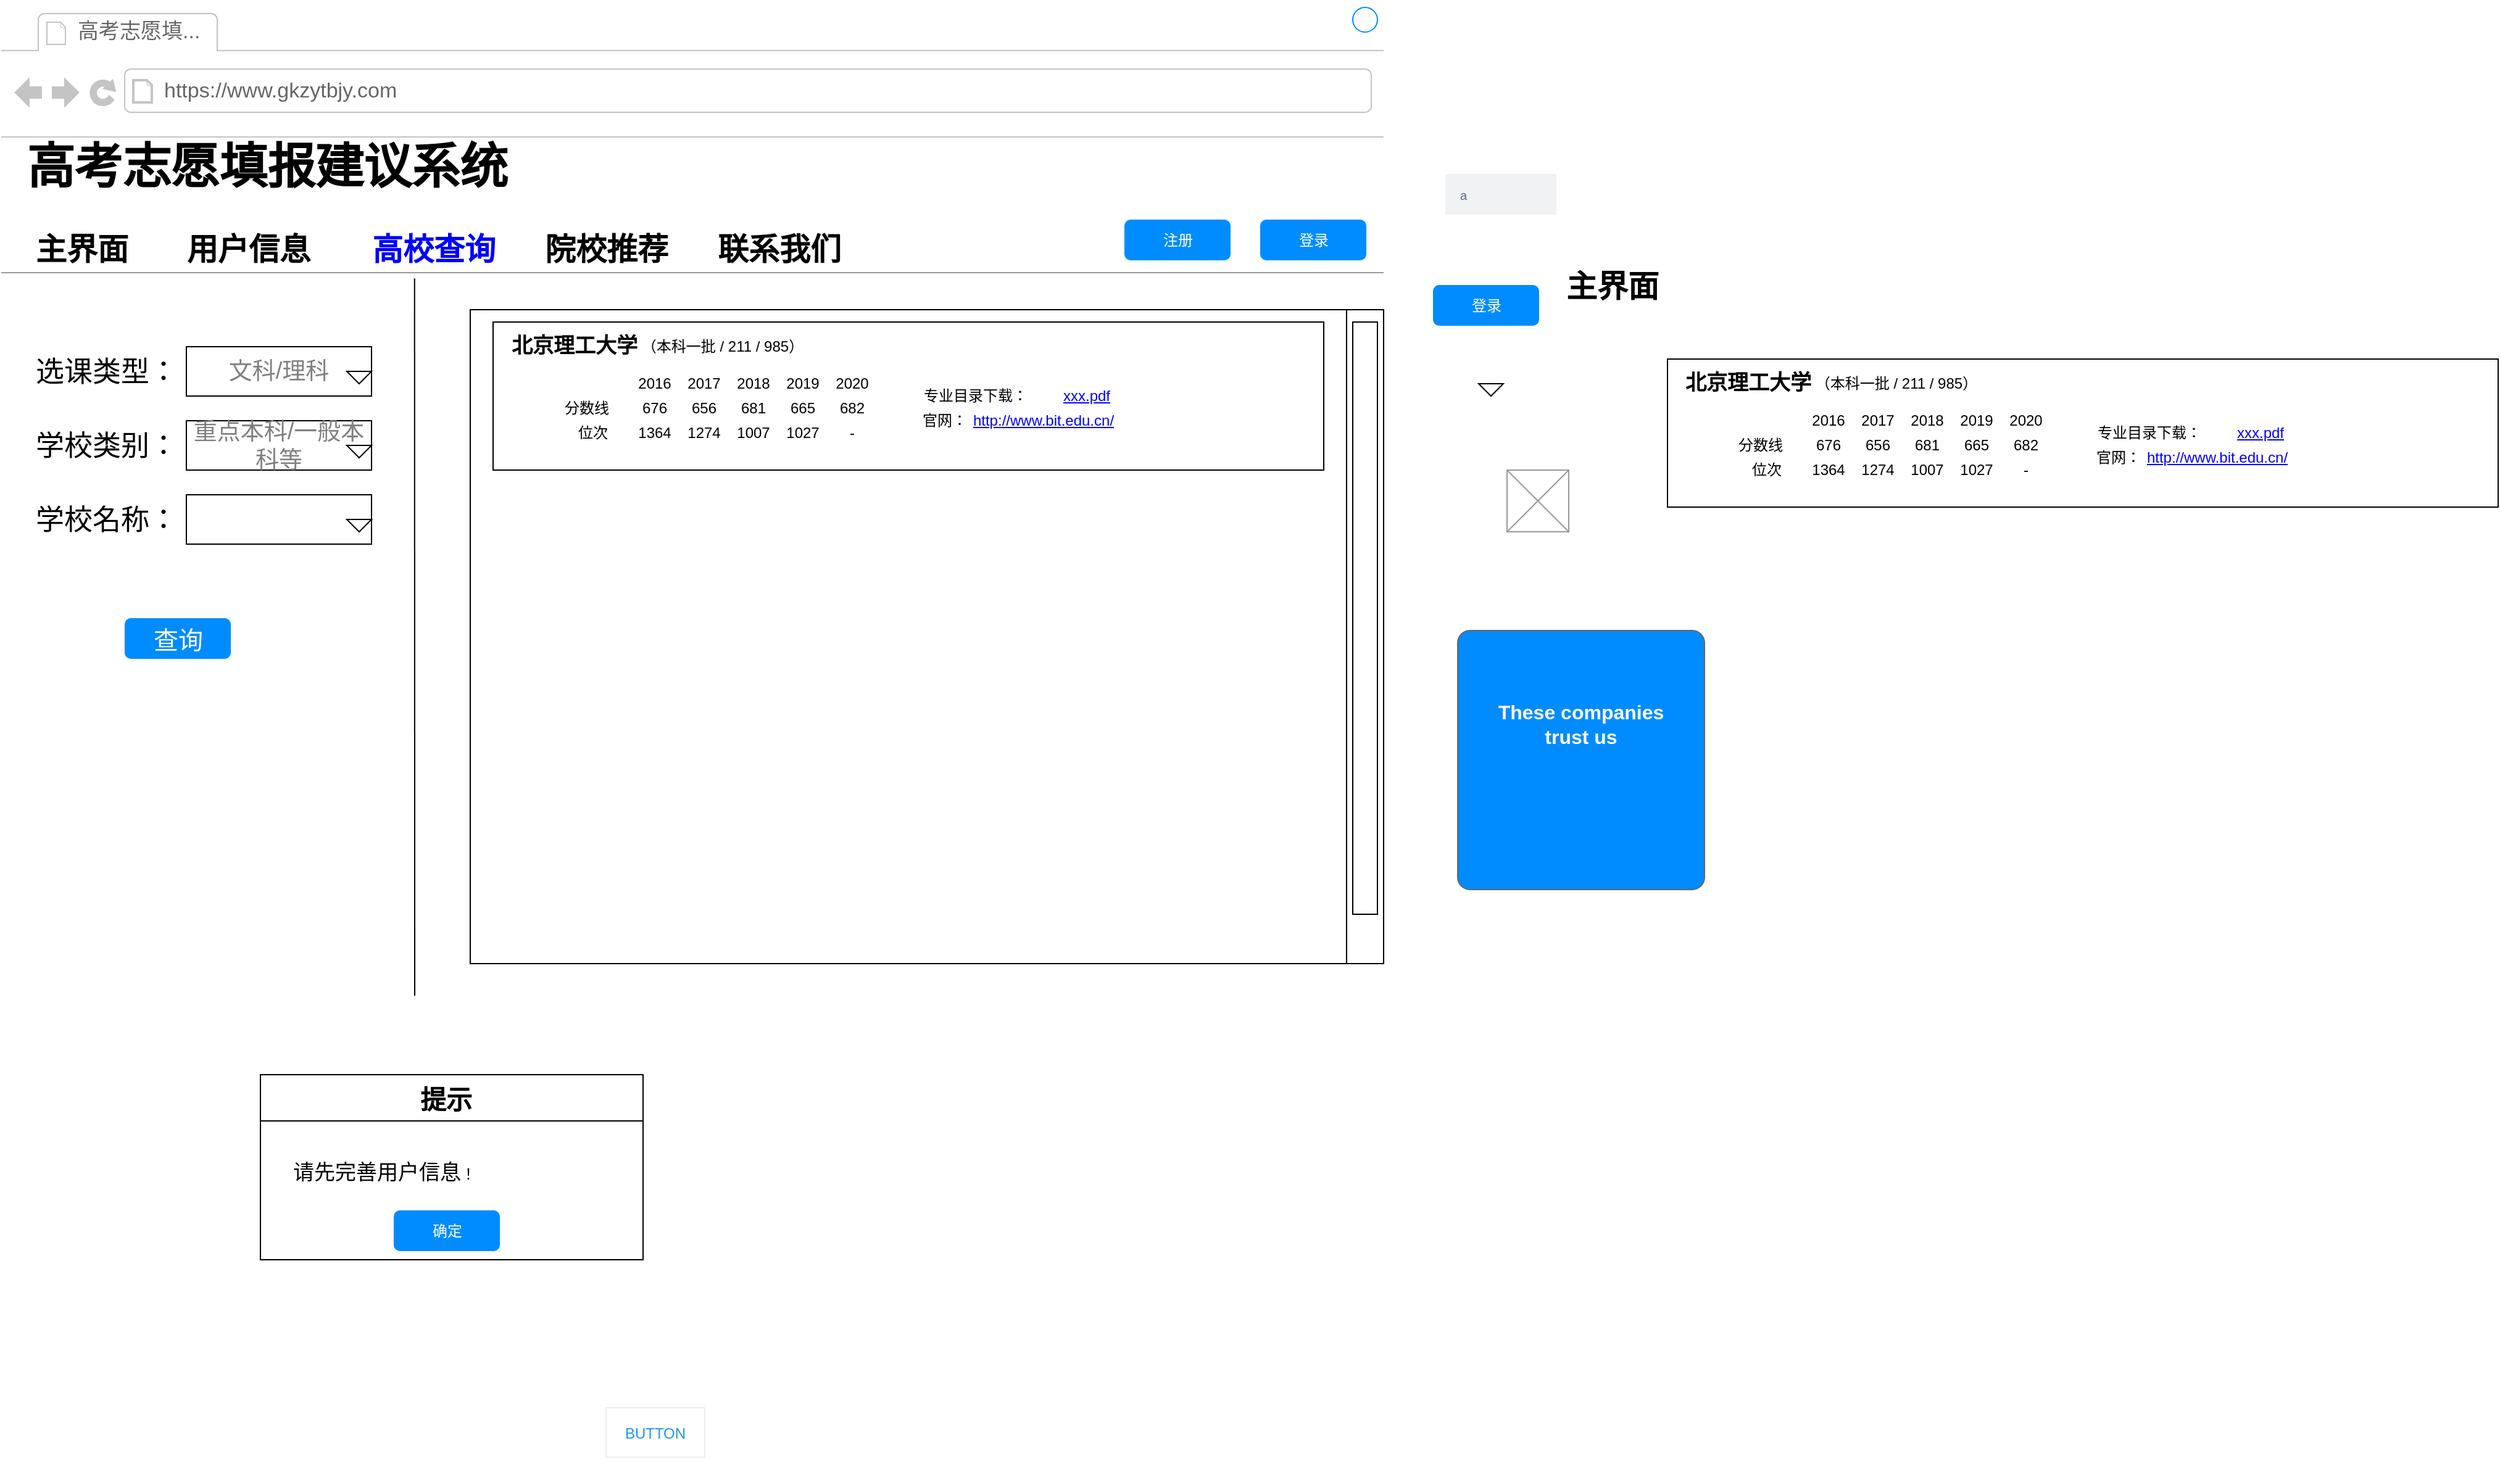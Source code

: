 <mxfile version="13.8.2" type="device"><diagram id="piDafpqhtRUU5qUU-vj8" name="Page-1"><mxGraphModel dx="1483" dy="1950" grid="1" gridSize="10" guides="1" tooltips="1" connect="1" arrows="1" fold="1" page="1" pageScale="1" pageWidth="827" pageHeight="1169" math="0" shadow="0"><root><mxCell id="0"/><mxCell id="1" parent="0"/><mxCell id="8962rQQDY3VNNf6We3Pp-1" value="" style="strokeWidth=1;shadow=0;dashed=0;align=center;html=1;shape=mxgraph.mockup.containers.browserWindow;rSize=0;strokeColor2=#008cff;strokeColor3=#c4c4c4;mainText=,;recursiveResize=0;strokeColor=#FFFFFF;fontColor=#FFFFFF;" parent="1" vertex="1"><mxGeometry x="10" y="-50" width="1120" height="800" as="geometry"/></mxCell><mxCell id="8962rQQDY3VNNf6We3Pp-2" value="高考志愿填..." style="strokeWidth=1;shadow=0;dashed=0;align=center;html=1;shape=mxgraph.mockup.containers.anchor;fontSize=17;fontColor=#666666;align=left;" parent="8962rQQDY3VNNf6We3Pp-1" vertex="1"><mxGeometry x="60" y="12" width="110" height="26" as="geometry"/></mxCell><mxCell id="8962rQQDY3VNNf6We3Pp-3" value="https://www.gkzytbjy.com" style="strokeWidth=1;shadow=0;dashed=0;align=center;html=1;shape=mxgraph.mockup.containers.anchor;rSize=0;fontSize=17;fontColor=#666666;align=left;" parent="8962rQQDY3VNNf6We3Pp-1" vertex="1"><mxGeometry x="130" y="60" width="250" height="26" as="geometry"/></mxCell><mxCell id="8962rQQDY3VNNf6We3Pp-30" value="" style="shape=rect;fillColor=#ffffff;strokeColor=#eeeeee;shadow=0;fontSize=13;fontColor=#0066CC;" parent="8962rQQDY3VNNf6We3Pp-1" vertex="1"><mxGeometry x="490" y="1140" width="80" height="40" as="geometry"/></mxCell><mxCell id="8962rQQDY3VNNf6We3Pp-31" value="BUTTON" style="shape=rect;strokeColor=none;fillColor=none;fontSize=12;fontColor=#2196F3;dashed=0;" parent="8962rQQDY3VNNf6We3Pp-1" vertex="1"><mxGeometry x="490" y="1140" width="80" height="40" as="geometry"/></mxCell><mxCell id="8962rQQDY3VNNf6We3Pp-35" value="" style="verticalLabelPosition=bottom;shadow=0;dashed=0;align=center;html=1;verticalAlign=top;strokeWidth=1;shape=mxgraph.mockup.markup.line;strokeColor=#999999;fillColor=#008CFF;fontSize=13;fontColor=#0066CC;" parent="8962rQQDY3VNNf6We3Pp-1" vertex="1"><mxGeometry y="210" width="1120" height="20" as="geometry"/></mxCell><mxCell id="sufqVdbzduv3Dd5XHXr0-3" value="注册" style="rounded=1;align=center;strokeColor=none;html=1;fontColor=#ffffff;fontSize=12;fillColor=#008CFF;" parent="8962rQQDY3VNNf6We3Pp-1" vertex="1"><mxGeometry x="910" y="177" width="86" height="33" as="geometry"/></mxCell><mxCell id="sufqVdbzduv3Dd5XHXr0-4" value="登录" style="rounded=1;align=center;strokeColor=none;html=1;fontColor=#ffffff;fontSize=12;fillColor=#008CFF;" parent="8962rQQDY3VNNf6We3Pp-1" vertex="1"><mxGeometry x="1020" y="177" width="86" height="33" as="geometry"/></mxCell><mxCell id="sufqVdbzduv3Dd5XHXr0-6" value="&lt;font size=&quot;1&quot;&gt;&lt;b&gt;&lt;font style=&quot;font-size: 39px&quot;&gt;高考志愿填报建议系统&lt;/font&gt;&lt;/b&gt;&lt;/font&gt;" style="text;html=1;align=center;verticalAlign=middle;resizable=0;points=[];autosize=1;" parent="8962rQQDY3VNNf6We3Pp-1" vertex="1"><mxGeometry x="10" y="120" width="410" height="30" as="geometry"/></mxCell><mxCell id="sufqVdbzduv3Dd5XHXr0-10" value="&lt;b&gt;&lt;font style=&quot;font-size: 25px&quot;&gt;主界面&lt;/font&gt;&lt;/b&gt;" style="text;html=1;align=center;verticalAlign=middle;resizable=0;points=[];autosize=1;" parent="8962rQQDY3VNNf6We3Pp-1" vertex="1"><mxGeometry x="20" y="190" width="90" height="20" as="geometry"/></mxCell><mxCell id="sufqVdbzduv3Dd5XHXr0-11" value="&lt;b&gt;&lt;font style=&quot;font-size: 25px&quot;&gt;用户信息&lt;/font&gt;&lt;/b&gt;" style="text;html=1;align=center;verticalAlign=middle;resizable=0;points=[];autosize=1;" parent="8962rQQDY3VNNf6We3Pp-1" vertex="1"><mxGeometry x="140" y="190" width="120" height="20" as="geometry"/></mxCell><mxCell id="sufqVdbzduv3Dd5XHXr0-13" value="&lt;font color=&quot;#0000FF&quot;&gt;&lt;b&gt;&lt;font style=&quot;font-size: 25px&quot;&gt;高校查询&lt;/font&gt;&lt;/b&gt;&lt;/font&gt;" style="text;html=1;align=center;verticalAlign=middle;resizable=0;points=[];autosize=1;" parent="8962rQQDY3VNNf6We3Pp-1" vertex="1"><mxGeometry x="290" y="190" width="120" height="20" as="geometry"/></mxCell><mxCell id="sufqVdbzduv3Dd5XHXr0-14" value="&lt;b&gt;&lt;font style=&quot;font-size: 25px&quot;&gt;院校推荐&lt;/font&gt;&lt;/b&gt;" style="text;html=1;align=center;verticalAlign=middle;resizable=0;points=[];autosize=1;" parent="8962rQQDY3VNNf6We3Pp-1" vertex="1"><mxGeometry x="430" y="190" width="120" height="20" as="geometry"/></mxCell><mxCell id="sufqVdbzduv3Dd5XHXr0-15" value="&lt;b&gt;&lt;font style=&quot;font-size: 25px&quot;&gt;联系我们&lt;/font&gt;&lt;/b&gt;" style="text;html=1;align=center;verticalAlign=middle;resizable=0;points=[];autosize=1;" parent="8962rQQDY3VNNf6We3Pp-1" vertex="1"><mxGeometry x="570" y="190" width="120" height="20" as="geometry"/></mxCell><mxCell id="sufqVdbzduv3Dd5XHXr0-39" value="&lt;font style=&quot;font-size: 19px&quot; color=&quot;#808080&quot;&gt;重点本科/一般本科等&lt;/font&gt;" style="rounded=0;whiteSpace=wrap;html=1;" parent="8962rQQDY3VNNf6We3Pp-1" vertex="1"><mxGeometry x="150" y="340" width="150" height="40" as="geometry"/></mxCell><mxCell id="sufqVdbzduv3Dd5XHXr0-40" value="&lt;font style=&quot;font-size: 23px&quot;&gt;选课类型：&lt;/font&gt;" style="text;html=1;align=center;verticalAlign=middle;resizable=0;points=[];autosize=1;" parent="8962rQQDY3VNNf6We3Pp-1" vertex="1"><mxGeometry x="20" y="290" width="130" height="20" as="geometry"/></mxCell><mxCell id="sufqVdbzduv3Dd5XHXr0-41" value="&lt;font style=&quot;font-size: 23px&quot;&gt;学校类别：&lt;/font&gt;" style="text;html=1;align=center;verticalAlign=middle;resizable=0;points=[];autosize=1;" parent="8962rQQDY3VNNf6We3Pp-1" vertex="1"><mxGeometry x="20" y="350" width="130" height="20" as="geometry"/></mxCell><mxCell id="sufqVdbzduv3Dd5XHXr0-63" value="" style="verticalLabelPosition=bottom;verticalAlign=top;html=1;shape=mxgraph.basic.acute_triangle;dx=0.5;rotation=-180;" parent="8962rQQDY3VNNf6We3Pp-1" vertex="1"><mxGeometry x="280" y="360" width="20" height="10" as="geometry"/></mxCell><mxCell id="sufqVdbzduv3Dd5XHXr0-65" value="" style="endArrow=none;html=1;entryX=0.299;entryY=0.733;entryDx=0;entryDy=0;entryPerimeter=0;" parent="8962rQQDY3VNNf6We3Pp-1" target="8962rQQDY3VNNf6We3Pp-35" edge="1"><mxGeometry width="50" height="50" relative="1" as="geometry"><mxPoint x="335" y="806" as="sourcePoint"/><mxPoint x="1122" y="840" as="targetPoint"/></mxGeometry></mxCell><mxCell id="sufqVdbzduv3Dd5XHXr0-66" value="&lt;font style=&quot;font-size: 20px&quot;&gt;查询&lt;/font&gt;" style="rounded=1;align=center;strokeColor=none;html=1;fontColor=#ffffff;fontSize=12;fillColor=#008CFF;" parent="8962rQQDY3VNNf6We3Pp-1" vertex="1"><mxGeometry x="100" y="500" width="86" height="33" as="geometry"/></mxCell><mxCell id="sufqVdbzduv3Dd5XHXr0-67" value="&lt;font style=&quot;font-size: 23px&quot;&gt;学校名称：&lt;/font&gt;" style="text;html=1;align=center;verticalAlign=middle;resizable=0;points=[];autosize=1;" parent="8962rQQDY3VNNf6We3Pp-1" vertex="1"><mxGeometry x="20" y="410" width="130" height="20" as="geometry"/></mxCell><mxCell id="sufqVdbzduv3Dd5XHXr0-68" value="" style="rounded=0;whiteSpace=wrap;html=1;" parent="8962rQQDY3VNNf6We3Pp-1" vertex="1"><mxGeometry x="150" y="400" width="150" height="40" as="geometry"/></mxCell><mxCell id="sufqVdbzduv3Dd5XHXr0-69" value="" style="verticalLabelPosition=bottom;verticalAlign=top;html=1;shape=mxgraph.basic.acute_triangle;dx=0.5;rotation=-180;" parent="8962rQQDY3VNNf6We3Pp-1" vertex="1"><mxGeometry x="280" y="420" width="20" height="10" as="geometry"/></mxCell><mxCell id="sufqVdbzduv3Dd5XHXr0-70" value="" style="whiteSpace=wrap;html=1;" parent="8962rQQDY3VNNf6We3Pp-1" vertex="1"><mxGeometry x="380" y="250" width="710" height="530" as="geometry"/></mxCell><mxCell id="JSrltmihH7xC0lyn2S_J-4" value="" style="rounded=0;whiteSpace=wrap;html=1;" vertex="1" parent="8962rQQDY3VNNf6We3Pp-1"><mxGeometry x="1090" y="250" width="30" height="530" as="geometry"/></mxCell><mxCell id="JSrltmihH7xC0lyn2S_J-5" value="" style="rounded=0;whiteSpace=wrap;html=1;" vertex="1" parent="8962rQQDY3VNNf6We3Pp-1"><mxGeometry x="1095" y="260" width="20" height="480" as="geometry"/></mxCell><mxCell id="JSrltmihH7xC0lyn2S_J-53" value="" style="rounded=0;whiteSpace=wrap;html=1;" vertex="1" parent="8962rQQDY3VNNf6We3Pp-1"><mxGeometry x="398.5" y="260" width="673" height="120" as="geometry"/></mxCell><mxCell id="JSrltmihH7xC0lyn2S_J-54" value="&lt;b&gt;&lt;font style=&quot;font-size: 17px&quot;&gt;北京理工大学&lt;/font&gt;&lt;/b&gt;" style="text;html=1;align=center;verticalAlign=middle;resizable=0;points=[];autosize=1;" vertex="1" parent="8962rQQDY3VNNf6We3Pp-1"><mxGeometry x="403.5" y="270" width="120" height="20" as="geometry"/></mxCell><mxCell id="JSrltmihH7xC0lyn2S_J-55" value="（本科一批 / 211 / 985）" style="text;html=1;align=center;verticalAlign=middle;resizable=0;points=[];autosize=1;" vertex="1" parent="8962rQQDY3VNNf6We3Pp-1"><mxGeometry x="513.5" y="270" width="140" height="20" as="geometry"/></mxCell><mxCell id="JSrltmihH7xC0lyn2S_J-56" value="&lt;div&gt;分数线&lt;/div&gt;" style="text;html=1;align=center;verticalAlign=middle;resizable=0;points=[];autosize=1;" vertex="1" parent="8962rQQDY3VNNf6We3Pp-1"><mxGeometry x="448.5" y="320" width="50" height="20" as="geometry"/></mxCell><mxCell id="JSrltmihH7xC0lyn2S_J-57" value="2016" style="text;html=1;align=center;verticalAlign=middle;resizable=0;points=[];autosize=1;" vertex="1" parent="8962rQQDY3VNNf6We3Pp-1"><mxGeometry x="508.5" y="300" width="40" height="20" as="geometry"/></mxCell><mxCell id="JSrltmihH7xC0lyn2S_J-58" value="2017" style="text;html=1;align=center;verticalAlign=middle;resizable=0;points=[];autosize=1;" vertex="1" parent="8962rQQDY3VNNf6We3Pp-1"><mxGeometry x="548.5" y="300" width="40" height="20" as="geometry"/></mxCell><mxCell id="JSrltmihH7xC0lyn2S_J-59" value="2018" style="text;html=1;align=center;verticalAlign=middle;resizable=0;points=[];autosize=1;" vertex="1" parent="8962rQQDY3VNNf6We3Pp-1"><mxGeometry x="588.5" y="300" width="40" height="20" as="geometry"/></mxCell><mxCell id="JSrltmihH7xC0lyn2S_J-60" value="2019" style="text;html=1;align=center;verticalAlign=middle;resizable=0;points=[];autosize=1;" vertex="1" parent="8962rQQDY3VNNf6We3Pp-1"><mxGeometry x="628.5" y="300" width="40" height="20" as="geometry"/></mxCell><mxCell id="JSrltmihH7xC0lyn2S_J-61" value="2020" style="text;html=1;align=center;verticalAlign=middle;resizable=0;points=[];autosize=1;" vertex="1" parent="8962rQQDY3VNNf6We3Pp-1"><mxGeometry x="668.5" y="300" width="40" height="20" as="geometry"/></mxCell><mxCell id="JSrltmihH7xC0lyn2S_J-62" value="&lt;div&gt;位次&lt;br&gt;&lt;/div&gt;" style="text;html=1;align=center;verticalAlign=middle;resizable=0;points=[];autosize=1;" vertex="1" parent="8962rQQDY3VNNf6We3Pp-1"><mxGeometry x="458.5" y="340" width="40" height="20" as="geometry"/></mxCell><mxCell id="JSrltmihH7xC0lyn2S_J-63" value="682" style="text;html=1;align=center;verticalAlign=middle;resizable=0;points=[];autosize=1;" vertex="1" parent="8962rQQDY3VNNf6We3Pp-1"><mxGeometry x="673.5" y="320" width="30" height="20" as="geometry"/></mxCell><mxCell id="JSrltmihH7xC0lyn2S_J-64" value="665" style="text;html=1;align=center;verticalAlign=middle;resizable=0;points=[];autosize=1;" vertex="1" parent="8962rQQDY3VNNf6We3Pp-1"><mxGeometry x="633.5" y="320" width="30" height="20" as="geometry"/></mxCell><mxCell id="JSrltmihH7xC0lyn2S_J-65" value="681" style="text;html=1;align=center;verticalAlign=middle;resizable=0;points=[];autosize=1;" vertex="1" parent="8962rQQDY3VNNf6We3Pp-1"><mxGeometry x="593.5" y="320" width="30" height="20" as="geometry"/></mxCell><mxCell id="JSrltmihH7xC0lyn2S_J-66" value="656" style="text;html=1;align=center;verticalAlign=middle;resizable=0;points=[];autosize=1;" vertex="1" parent="8962rQQDY3VNNf6We3Pp-1"><mxGeometry x="553.5" y="320" width="30" height="20" as="geometry"/></mxCell><mxCell id="JSrltmihH7xC0lyn2S_J-67" value="676" style="text;html=1;align=center;verticalAlign=middle;resizable=0;points=[];autosize=1;" vertex="1" parent="8962rQQDY3VNNf6We3Pp-1"><mxGeometry x="513.5" y="320" width="30" height="20" as="geometry"/></mxCell><mxCell id="JSrltmihH7xC0lyn2S_J-68" value="1027" style="text;html=1;align=center;verticalAlign=middle;resizable=0;points=[];autosize=1;" vertex="1" parent="8962rQQDY3VNNf6We3Pp-1"><mxGeometry x="628.5" y="340" width="40" height="20" as="geometry"/></mxCell><mxCell id="JSrltmihH7xC0lyn2S_J-69" value="1007" style="text;html=1;align=center;verticalAlign=middle;resizable=0;points=[];autosize=1;" vertex="1" parent="8962rQQDY3VNNf6We3Pp-1"><mxGeometry x="588.5" y="340" width="40" height="20" as="geometry"/></mxCell><mxCell id="JSrltmihH7xC0lyn2S_J-70" value="-" style="text;html=1;align=center;verticalAlign=middle;resizable=0;points=[];autosize=1;" vertex="1" parent="8962rQQDY3VNNf6We3Pp-1"><mxGeometry x="678.5" y="340" width="20" height="20" as="geometry"/></mxCell><mxCell id="JSrltmihH7xC0lyn2S_J-71" value="1274" style="text;html=1;align=center;verticalAlign=middle;resizable=0;points=[];autosize=1;" vertex="1" parent="8962rQQDY3VNNf6We3Pp-1"><mxGeometry x="548.5" y="340" width="40" height="20" as="geometry"/></mxCell><mxCell id="JSrltmihH7xC0lyn2S_J-72" value="1364" style="text;html=1;align=center;verticalAlign=middle;resizable=0;points=[];autosize=1;" vertex="1" parent="8962rQQDY3VNNf6We3Pp-1"><mxGeometry x="508.5" y="340" width="40" height="20" as="geometry"/></mxCell><mxCell id="JSrltmihH7xC0lyn2S_J-73" value="官网：" style="text;html=1;align=center;verticalAlign=middle;resizable=0;points=[];autosize=1;" vertex="1" parent="8962rQQDY3VNNf6We3Pp-1"><mxGeometry x="738.5" y="330" width="50" height="20" as="geometry"/></mxCell><mxCell id="JSrltmihH7xC0lyn2S_J-74" value="http://www.bit.edu.cn/" style="text;html=1;align=center;verticalAlign=middle;resizable=0;points=[];autosize=1;fontColor=#0000FF;fontStyle=4" vertex="1" parent="8962rQQDY3VNNf6We3Pp-1"><mxGeometry x="778.5" y="330" width="130" height="20" as="geometry"/></mxCell><mxCell id="JSrltmihH7xC0lyn2S_J-75" value="&lt;div&gt;&lt;font color=&quot;#000000&quot;&gt;专业目录下载：&lt;/font&gt;&lt;/div&gt;" style="text;html=1;align=center;verticalAlign=middle;resizable=0;points=[];autosize=1;fontColor=#0000FF;" vertex="1" parent="8962rQQDY3VNNf6We3Pp-1"><mxGeometry x="738.5" y="310" width="100" height="20" as="geometry"/></mxCell><mxCell id="JSrltmihH7xC0lyn2S_J-76" value="&lt;u&gt;xxx.pdf&lt;/u&gt;" style="text;html=1;align=center;verticalAlign=middle;resizable=0;points=[];autosize=1;fontColor=#0000FF;" vertex="1" parent="8962rQQDY3VNNf6We3Pp-1"><mxGeometry x="853.5" y="310" width="50" height="20" as="geometry"/></mxCell><mxCell id="8962rQQDY3VNNf6We3Pp-18" value="" style="verticalLabelPosition=bottom;shadow=0;dashed=0;align=center;html=1;verticalAlign=top;strokeWidth=1;shape=mxgraph.mockup.graphics.simpleIcon;strokeColor=#999999;fontSize=13;fontColor=#0066CC;" parent="1" vertex="1"><mxGeometry x="1230" y="330" width="50" height="50" as="geometry"/></mxCell><mxCell id="8962rQQDY3VNNf6We3Pp-27" value="" style="strokeWidth=1;shadow=0;dashed=0;align=center;html=1;shape=mxgraph.mockup.buttons.multiButton;fillColor=#008cff;strokeColor=#666666;mainText=;subText=;fontSize=13;fontColor=#0066CC;" parent="1" vertex="1"><mxGeometry x="1190" y="460" width="200" height="210" as="geometry"/></mxCell><mxCell id="8962rQQDY3VNNf6We3Pp-28" value="These companies&lt;br&gt;trust us" style="strokeWidth=1;shadow=0;dashed=0;align=center;html=1;shape=mxgraph.mockup.anchor;fontSize=16;fontColor=#ffffff;fontStyle=1;whiteSpace=wrap;" parent="8962rQQDY3VNNf6We3Pp-27" vertex="1"><mxGeometry y="33.6" width="200" height="84" as="geometry"/></mxCell><mxCell id="8962rQQDY3VNNf6We3Pp-29" value="" style="strokeWidth=1;shadow=0;dashed=0;align=center;html=1;shape=mxgraph.mockup.anchor;fontSize=12;fontColor=#ffffff;fontStyle=1;whiteSpace=wrap;" parent="8962rQQDY3VNNf6We3Pp-27" vertex="1"><mxGeometry y="126" width="200" height="42" as="geometry"/></mxCell><mxCell id="8962rQQDY3VNNf6We3Pp-6" value="&lt;div align=&quot;left&quot;&gt;a&lt;/div&gt;" style="rounded=1;fillColor=#F1F2F4;strokeColor=none;html=1;fontColor=#596780;align=left;fontSize=10;spacingLeft=10;arcSize=0;" parent="1" vertex="1"><mxGeometry x="1180" y="90" width="90" height="33" as="geometry"/></mxCell><mxCell id="sufqVdbzduv3Dd5XHXr0-9" value="&lt;b&gt;&lt;font style=&quot;font-size: 25px&quot;&gt;主界面&lt;/font&gt;&lt;/b&gt;" style="text;html=1;align=center;verticalAlign=middle;resizable=0;points=[];autosize=1;" parent="1" vertex="1"><mxGeometry x="1270" y="170" width="90" height="20" as="geometry"/></mxCell><mxCell id="sufqVdbzduv3Dd5XHXr0-29" value="登录" style="rounded=1;align=center;strokeColor=none;html=1;fontColor=#ffffff;fontSize=12;fillColor=#008CFF;" parent="1" vertex="1"><mxGeometry x="1170" y="180" width="86" height="33" as="geometry"/></mxCell><mxCell id="sufqVdbzduv3Dd5XHXr0-34" value="" style="whiteSpace=wrap;html=1;" parent="1" vertex="1"><mxGeometry x="220" y="820" width="310" height="150" as="geometry"/></mxCell><mxCell id="sufqVdbzduv3Dd5XHXr0-35" value="" style="endArrow=none;html=1;exitX=0;exitY=0.25;exitDx=0;exitDy=0;entryX=1;entryY=0.25;entryDx=0;entryDy=0;" parent="1" source="sufqVdbzduv3Dd5XHXr0-34" target="sufqVdbzduv3Dd5XHXr0-34" edge="1"><mxGeometry width="50" height="50" relative="1" as="geometry"><mxPoint x="810" y="630" as="sourcePoint"/><mxPoint x="860" y="580" as="targetPoint"/></mxGeometry></mxCell><mxCell id="sufqVdbzduv3Dd5XHXr0-36" value="&lt;font style=&quot;font-size: 17px&quot;&gt;请先完善用户信息&lt;/font&gt;！" style="text;html=1;align=center;verticalAlign=middle;resizable=0;points=[];autosize=1;" parent="1" vertex="1"><mxGeometry x="240" y="890" width="160" height="20" as="geometry"/></mxCell><mxCell id="sufqVdbzduv3Dd5XHXr0-37" value="确定" style="rounded=1;align=center;strokeColor=none;html=1;fontColor=#ffffff;fontSize=12;fillColor=#008CFF;" parent="1" vertex="1"><mxGeometry x="328" y="930" width="86" height="33" as="geometry"/></mxCell><mxCell id="sufqVdbzduv3Dd5XHXr0-38" value="&lt;font style=&quot;font-size: 13px&quot; size=&quot;1&quot;&gt;&lt;b style=&quot;font-size: 21px&quot;&gt;提示&lt;/b&gt;&lt;/font&gt;" style="text;html=1;align=center;verticalAlign=middle;resizable=0;points=[];autosize=1;" parent="1" vertex="1"><mxGeometry x="340" y="830" width="60" height="20" as="geometry"/></mxCell><mxCell id="sufqVdbzduv3Dd5XHXr0-61" value="" style="verticalLabelPosition=bottom;verticalAlign=top;html=1;shape=mxgraph.basic.acute_triangle;dx=0.5;rotation=-180;" parent="1" vertex="1"><mxGeometry x="1207" y="260" width="20" height="10" as="geometry"/></mxCell><mxCell id="sufqVdbzduv3Dd5XHXr0-42" value="&lt;font style=&quot;font-size: 19px&quot; color=&quot;#808080&quot;&gt;文科/理科&lt;/font&gt;" style="rounded=0;whiteSpace=wrap;html=1;" parent="1" vertex="1"><mxGeometry x="160" y="230" width="150" height="40" as="geometry"/></mxCell><mxCell id="sufqVdbzduv3Dd5XHXr0-64" value="" style="verticalLabelPosition=bottom;verticalAlign=top;html=1;shape=mxgraph.basic.acute_triangle;dx=0.5;rotation=-180;" parent="1" vertex="1"><mxGeometry x="290" y="250" width="20" height="10" as="geometry"/></mxCell><mxCell id="JSrltmihH7xC0lyn2S_J-3" value="" style="rounded=0;whiteSpace=wrap;html=1;" vertex="1" parent="1"><mxGeometry x="1360" y="240" width="673" height="120" as="geometry"/></mxCell><mxCell id="JSrltmihH7xC0lyn2S_J-6" value="&lt;b&gt;&lt;font style=&quot;font-size: 17px&quot;&gt;北京理工大学&lt;/font&gt;&lt;/b&gt;" style="text;html=1;align=center;verticalAlign=middle;resizable=0;points=[];autosize=1;" vertex="1" parent="1"><mxGeometry x="1365" y="250" width="120" height="20" as="geometry"/></mxCell><mxCell id="JSrltmihH7xC0lyn2S_J-7" value="（本科一批 / 211 / 985）" style="text;html=1;align=center;verticalAlign=middle;resizable=0;points=[];autosize=1;" vertex="1" parent="1"><mxGeometry x="1475" y="250" width="140" height="20" as="geometry"/></mxCell><mxCell id="JSrltmihH7xC0lyn2S_J-9" value="&lt;div&gt;分数线&lt;/div&gt;" style="text;html=1;align=center;verticalAlign=middle;resizable=0;points=[];autosize=1;" vertex="1" parent="1"><mxGeometry x="1410" y="300" width="50" height="20" as="geometry"/></mxCell><mxCell id="JSrltmihH7xC0lyn2S_J-10" value="2016" style="text;html=1;align=center;verticalAlign=middle;resizable=0;points=[];autosize=1;" vertex="1" parent="1"><mxGeometry x="1470" y="280" width="40" height="20" as="geometry"/></mxCell><mxCell id="JSrltmihH7xC0lyn2S_J-11" value="2017" style="text;html=1;align=center;verticalAlign=middle;resizable=0;points=[];autosize=1;" vertex="1" parent="1"><mxGeometry x="1510" y="280" width="40" height="20" as="geometry"/></mxCell><mxCell id="JSrltmihH7xC0lyn2S_J-12" value="2018" style="text;html=1;align=center;verticalAlign=middle;resizable=0;points=[];autosize=1;" vertex="1" parent="1"><mxGeometry x="1550" y="280" width="40" height="20" as="geometry"/></mxCell><mxCell id="JSrltmihH7xC0lyn2S_J-13" value="2019" style="text;html=1;align=center;verticalAlign=middle;resizable=0;points=[];autosize=1;" vertex="1" parent="1"><mxGeometry x="1590" y="280" width="40" height="20" as="geometry"/></mxCell><mxCell id="JSrltmihH7xC0lyn2S_J-14" value="2020" style="text;html=1;align=center;verticalAlign=middle;resizable=0;points=[];autosize=1;" vertex="1" parent="1"><mxGeometry x="1630" y="280" width="40" height="20" as="geometry"/></mxCell><mxCell id="JSrltmihH7xC0lyn2S_J-16" value="&lt;div&gt;位次&lt;br&gt;&lt;/div&gt;" style="text;html=1;align=center;verticalAlign=middle;resizable=0;points=[];autosize=1;" vertex="1" parent="1"><mxGeometry x="1420" y="320" width="40" height="20" as="geometry"/></mxCell><mxCell id="JSrltmihH7xC0lyn2S_J-17" value="682" style="text;html=1;align=center;verticalAlign=middle;resizable=0;points=[];autosize=1;" vertex="1" parent="1"><mxGeometry x="1635" y="300" width="30" height="20" as="geometry"/></mxCell><mxCell id="JSrltmihH7xC0lyn2S_J-18" value="665" style="text;html=1;align=center;verticalAlign=middle;resizable=0;points=[];autosize=1;" vertex="1" parent="1"><mxGeometry x="1595" y="300" width="30" height="20" as="geometry"/></mxCell><mxCell id="JSrltmihH7xC0lyn2S_J-19" value="681" style="text;html=1;align=center;verticalAlign=middle;resizable=0;points=[];autosize=1;" vertex="1" parent="1"><mxGeometry x="1555" y="300" width="30" height="20" as="geometry"/></mxCell><mxCell id="JSrltmihH7xC0lyn2S_J-20" value="656" style="text;html=1;align=center;verticalAlign=middle;resizable=0;points=[];autosize=1;" vertex="1" parent="1"><mxGeometry x="1515" y="300" width="30" height="20" as="geometry"/></mxCell><mxCell id="JSrltmihH7xC0lyn2S_J-21" value="676" style="text;html=1;align=center;verticalAlign=middle;resizable=0;points=[];autosize=1;" vertex="1" parent="1"><mxGeometry x="1475" y="300" width="30" height="20" as="geometry"/></mxCell><mxCell id="JSrltmihH7xC0lyn2S_J-22" value="1027" style="text;html=1;align=center;verticalAlign=middle;resizable=0;points=[];autosize=1;" vertex="1" parent="1"><mxGeometry x="1590" y="320" width="40" height="20" as="geometry"/></mxCell><mxCell id="JSrltmihH7xC0lyn2S_J-23" value="1007" style="text;html=1;align=center;verticalAlign=middle;resizable=0;points=[];autosize=1;" vertex="1" parent="1"><mxGeometry x="1550" y="320" width="40" height="20" as="geometry"/></mxCell><mxCell id="JSrltmihH7xC0lyn2S_J-25" value="-" style="text;html=1;align=center;verticalAlign=middle;resizable=0;points=[];autosize=1;" vertex="1" parent="1"><mxGeometry x="1640" y="320" width="20" height="20" as="geometry"/></mxCell><mxCell id="JSrltmihH7xC0lyn2S_J-26" value="1274" style="text;html=1;align=center;verticalAlign=middle;resizable=0;points=[];autosize=1;" vertex="1" parent="1"><mxGeometry x="1510" y="320" width="40" height="20" as="geometry"/></mxCell><mxCell id="JSrltmihH7xC0lyn2S_J-27" value="1364" style="text;html=1;align=center;verticalAlign=middle;resizable=0;points=[];autosize=1;" vertex="1" parent="1"><mxGeometry x="1470" y="320" width="40" height="20" as="geometry"/></mxCell><mxCell id="JSrltmihH7xC0lyn2S_J-48" value="官网：" style="text;html=1;align=center;verticalAlign=middle;resizable=0;points=[];autosize=1;" vertex="1" parent="1"><mxGeometry x="1700" y="310" width="50" height="20" as="geometry"/></mxCell><mxCell id="JSrltmihH7xC0lyn2S_J-49" value="http://www.bit.edu.cn/" style="text;html=1;align=center;verticalAlign=middle;resizable=0;points=[];autosize=1;fontColor=#0000FF;fontStyle=4" vertex="1" parent="1"><mxGeometry x="1740" y="310" width="130" height="20" as="geometry"/></mxCell><mxCell id="JSrltmihH7xC0lyn2S_J-51" value="&lt;div&gt;&lt;font color=&quot;#000000&quot;&gt;专业目录下载：&lt;/font&gt;&lt;/div&gt;" style="text;html=1;align=center;verticalAlign=middle;resizable=0;points=[];autosize=1;fontColor=#0000FF;" vertex="1" parent="1"><mxGeometry x="1700" y="290" width="100" height="20" as="geometry"/></mxCell><mxCell id="JSrltmihH7xC0lyn2S_J-52" value="&lt;u&gt;xxx.pdf&lt;/u&gt;" style="text;html=1;align=center;verticalAlign=middle;resizable=0;points=[];autosize=1;fontColor=#0000FF;" vertex="1" parent="1"><mxGeometry x="1815" y="290" width="50" height="20" as="geometry"/></mxCell></root></mxGraphModel></diagram></mxfile>